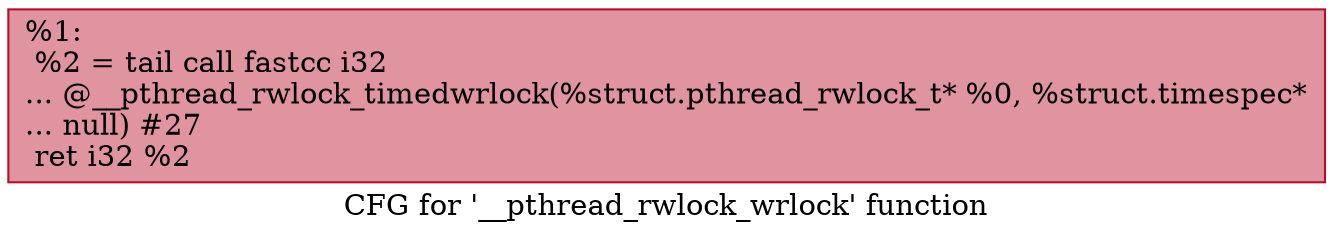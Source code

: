 digraph "CFG for '__pthread_rwlock_wrlock' function" {
	label="CFG for '__pthread_rwlock_wrlock' function";

	Node0x246ce30 [shape=record,color="#b70d28ff", style=filled, fillcolor="#b70d2870",label="{%1:\l  %2 = tail call fastcc i32\l... @__pthread_rwlock_timedwrlock(%struct.pthread_rwlock_t* %0, %struct.timespec*\l... null) #27\l  ret i32 %2\l}"];
}
